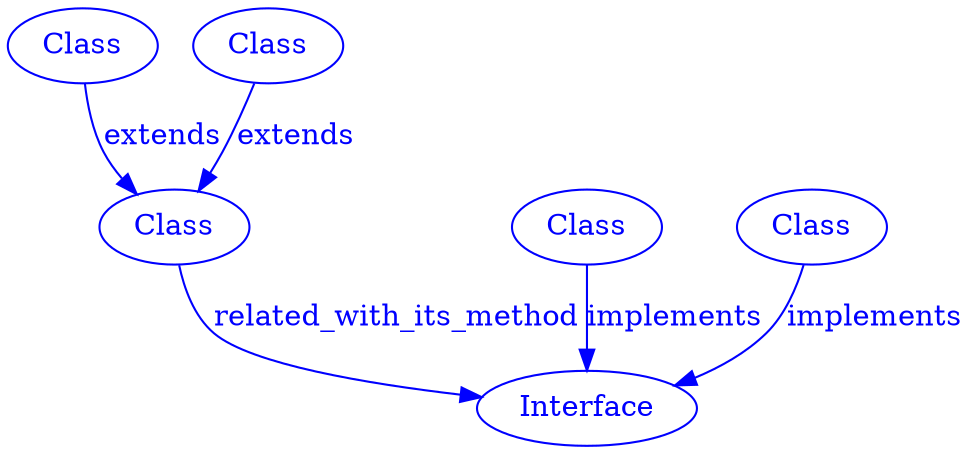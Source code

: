 digraph SubdueGraph {
  142 [label="Class",color=blue,fontcolor=blue];
  175 [label="Class",color=blue,fontcolor=blue];
  185 [label="Class",color=blue,fontcolor=blue];
  236 [label="Class",color=blue,fontcolor=blue];
  237 [label="Class",color=blue,fontcolor=blue];
  409 [label="Interface",color=blue,fontcolor=blue];
  142 -> 236 [label="extends",color=blue,fontcolor=blue];
  175 -> 236 [label="extends",color=blue,fontcolor=blue];
  185 -> 409 [label="implements",color=blue,fontcolor=blue];
  237 -> 409 [label="implements",color=blue,fontcolor=blue];
  236 -> 409 [label="related_with_its_method",color=blue,fontcolor=blue];
}
